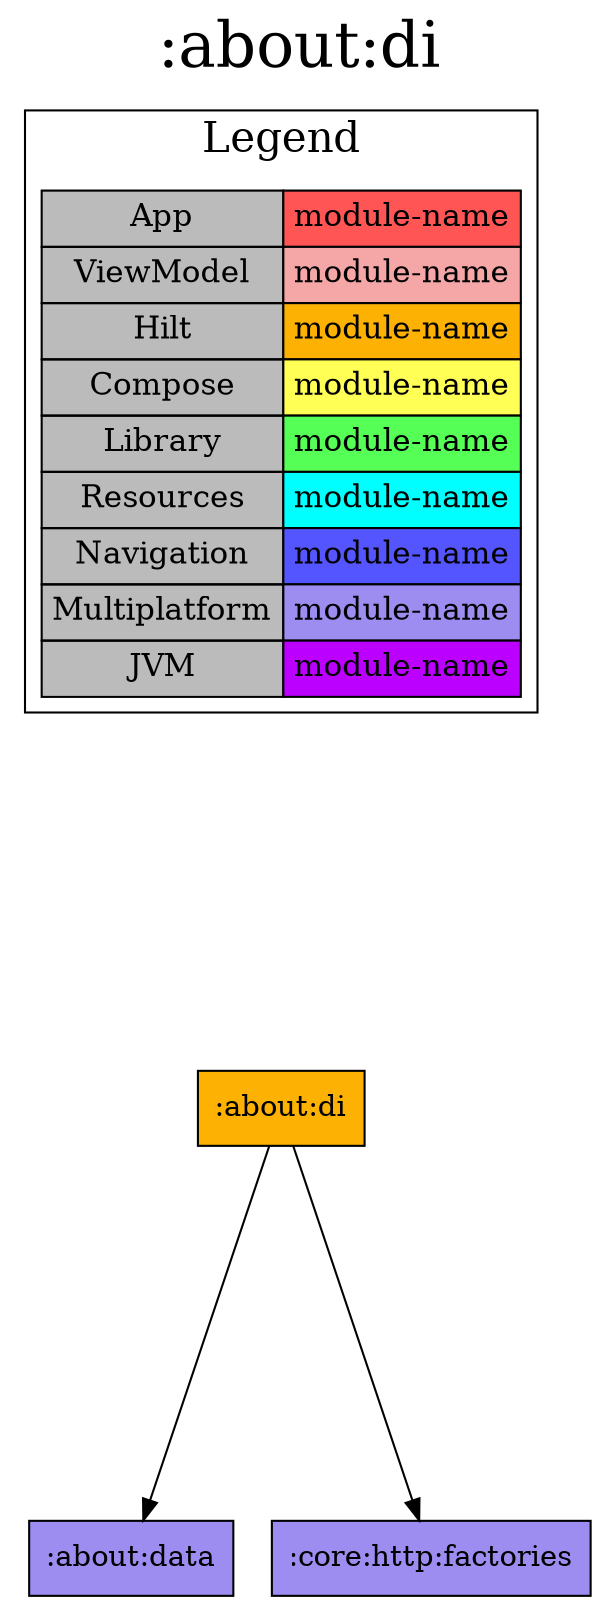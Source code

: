digraph {
edge ["dir"="forward"]
graph ["dpi"="100","label"=":about:di","labelloc"="t","fontsize"="30","ranksep"="2.5","rankdir"="TB"]
node ["style"="filled"]
":about:di" ["shape"="box","fillcolor"="#FCB103"]
":about:data" ["fillcolor"="#9D8DF1","shape"="box"]
":core:http:factories" ["fillcolor"="#9D8DF1","shape"="box"]
{
edge ["dir"="none"]
graph ["rank"="same"]
":about:di"
}
":about:di" -> ":about:data"
":about:di" -> ":core:http:factories"
subgraph "cluster_legend" {
edge ["dir"="none"]
graph ["label"="Legend","fontsize"="20"]
"Legend" ["style"="filled","fillcolor"="#bbbbbb","shape"="none","margin"="0","fontsize"="15","label"=<
<TABLE BORDER="0" CELLBORDER="1" CELLSPACING="0" CELLPADDING="4">
<TR><TD>App</TD><TD BGCOLOR="#FF5555">module-name</TD></TR>
<TR><TD>ViewModel</TD><TD BGCOLOR="#F5A6A6">module-name</TD></TR>
<TR><TD>Hilt</TD><TD BGCOLOR="#FCB103">module-name</TD></TR>
<TR><TD>Compose</TD><TD BGCOLOR="#FFFF55">module-name</TD></TR>
<TR><TD>Library</TD><TD BGCOLOR="#55FF55">module-name</TD></TR>
<TR><TD>Resources</TD><TD BGCOLOR="#00FFFF">module-name</TD></TR>
<TR><TD>Navigation</TD><TD BGCOLOR="#5555FF">module-name</TD></TR>
<TR><TD>Multiplatform</TD><TD BGCOLOR="#9D8DF1">module-name</TD></TR>
<TR><TD>JVM</TD><TD BGCOLOR="#BB00FF">module-name</TD></TR>
</TABLE>
>]
} -> ":about:di" ["style"="invis"]
}